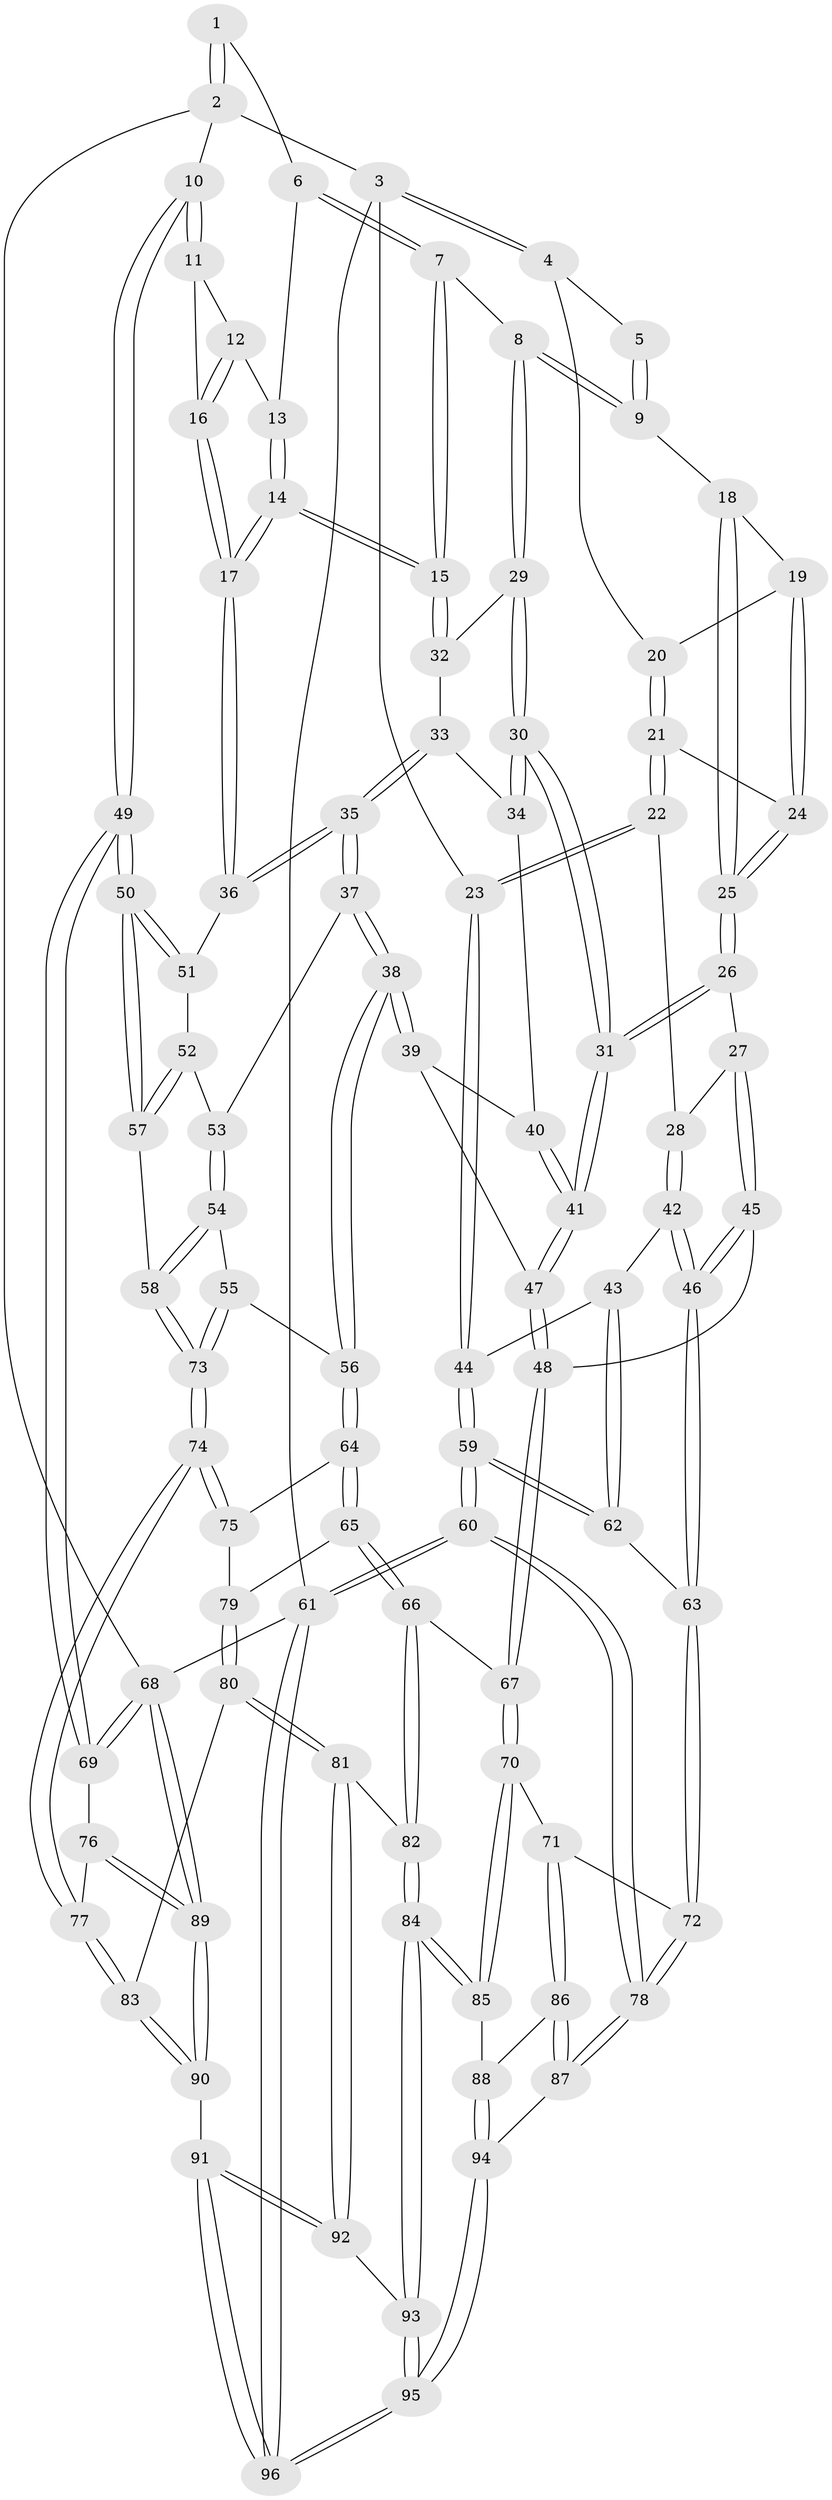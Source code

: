 // Generated by graph-tools (version 1.1) at 2025/27/03/15/25 16:27:56]
// undirected, 96 vertices, 237 edges
graph export_dot {
graph [start="1"]
  node [color=gray90,style=filled];
  1 [pos="+0.7608161203382097+0"];
  2 [pos="+1+0"];
  3 [pos="+0+0"];
  4 [pos="+0.25464941991845796+0"];
  5 [pos="+0.6455550339327525+0"];
  6 [pos="+0.7597460417043403+0"];
  7 [pos="+0.6682917220922986+0.1293900317360719"];
  8 [pos="+0.5340474319233056+0.14527830511680453"];
  9 [pos="+0.5293963494843748+0.14118196150625037"];
  10 [pos="+1+0.1293561585342945"];
  11 [pos="+0.9626529251218001+0.2096778254760936"];
  12 [pos="+0.8157689962262001+0"];
  13 [pos="+0.7853515479659262+0"];
  14 [pos="+0.7931907667575486+0.23830082338510516"];
  15 [pos="+0.7824217580868802+0.23245639234630655"];
  16 [pos="+0.8827457855088143+0.23976065714364753"];
  17 [pos="+0.8229905448274597+0.2673371795431788"];
  18 [pos="+0.4470829649156135+0.1233328511174726"];
  19 [pos="+0.38191576353669415+0.037321956456354596"];
  20 [pos="+0.2816545148955845+0"];
  21 [pos="+0.2519283923416868+0.18248766478535414"];
  22 [pos="+0.10750584991579538+0.21448222911564535"];
  23 [pos="+0+0.1207691160683909"];
  24 [pos="+0.2691192041644899+0.18594422402932642"];
  25 [pos="+0.3572811784582721+0.2448709214113045"];
  26 [pos="+0.35772072045485664+0.2516437668950958"];
  27 [pos="+0.24626531855869227+0.32336559718125496"];
  28 [pos="+0.17475023859584568+0.2809009801927319"];
  29 [pos="+0.551490935957591+0.2498633054377158"];
  30 [pos="+0.4975488962608571+0.33619277627989597"];
  31 [pos="+0.4552574568662986+0.3961977679028732"];
  32 [pos="+0.5636109511316137+0.25392003018578113"];
  33 [pos="+0.6387576636833846+0.3203166749740934"];
  34 [pos="+0.6241622814955431+0.3391620159524044"];
  35 [pos="+0.7690790062989066+0.3363853684830034"];
  36 [pos="+0.8193232502382524+0.27938384935953486"];
  37 [pos="+0.7374508608512764+0.40858312323890483"];
  38 [pos="+0.6637187210274029+0.485294213124245"];
  39 [pos="+0.6209905165834368+0.469793944674344"];
  40 [pos="+0.6220444160094064+0.3437212152552404"];
  41 [pos="+0.45478232097708676+0.4242967674502624"];
  42 [pos="+0.16854654181729034+0.47617677753812976"];
  43 [pos="+0.04585224054005041+0.4091212300461818"];
  44 [pos="+0+0.2297273524535076"];
  45 [pos="+0.2844555678635251+0.488068344530049"];
  46 [pos="+0.2256061306199437+0.5234252541611037"];
  47 [pos="+0.4541145393609276+0.43329332361104006"];
  48 [pos="+0.42015514398671017+0.47133430597233184"];
  49 [pos="+1+0.5198909678581838"];
  50 [pos="+1+0.5233353278546949"];
  51 [pos="+0.8532702363830896+0.3347051373607555"];
  52 [pos="+0.9082780964549958+0.46732466923498966"];
  53 [pos="+0.8243837030504104+0.4883513707849625"];
  54 [pos="+0.8221261246825761+0.514067431027434"];
  55 [pos="+0.7049887559115116+0.5851162217822589"];
  56 [pos="+0.6867954225906207+0.579685779026887"];
  57 [pos="+1+0.5505194307614596"];
  58 [pos="+0.9041239102430603+0.6232340059980279"];
  59 [pos="+0+0.7373640330160568"];
  60 [pos="+0+1"];
  61 [pos="+0+1"];
  62 [pos="+0.04578315572167273+0.6309406716049882"];
  63 [pos="+0.19811607736216902+0.5976770921984111"];
  64 [pos="+0.6527426346451188+0.623023037425792"];
  65 [pos="+0.5981430329349328+0.6703632988095277"];
  66 [pos="+0.5310540466946246+0.6913638422823696"];
  67 [pos="+0.46831610903379106+0.636844976176169"];
  68 [pos="+1+1"];
  69 [pos="+1+0.7656511828426369"];
  70 [pos="+0.29989183763639815+0.7237698616287103"];
  71 [pos="+0.2982025972446245+0.723541347512085"];
  72 [pos="+0.20617479020062313+0.6174160238557853"];
  73 [pos="+0.8627351770261167+0.669691031717113"];
  74 [pos="+0.8600025769316147+0.7395090120768528"];
  75 [pos="+0.7293639095393049+0.7256445576440087"];
  76 [pos="+0.8951167512330428+0.7727921010046027"];
  77 [pos="+0.863101819214131+0.7559417079079693"];
  78 [pos="+0.07688907817358419+0.9122452943768179"];
  79 [pos="+0.6777060180132068+0.7638962723728306"];
  80 [pos="+0.6953557773435592+0.8370477595496831"];
  81 [pos="+0.6809142662688771+0.857689509024435"];
  82 [pos="+0.5154532420474289+0.7844671621266448"];
  83 [pos="+0.8431938867329615+0.780907490666998"];
  84 [pos="+0.46803621892265046+0.8490251800349314"];
  85 [pos="+0.42167172083666504+0.8421271067742496"];
  86 [pos="+0.26231089969637666+0.7864363583061404"];
  87 [pos="+0.16935746525921289+0.8709440938636397"];
  88 [pos="+0.3341341255075608+0.8921781234986446"];
  89 [pos="+1+1"];
  90 [pos="+0.7997808269372928+1"];
  91 [pos="+0.7175556319195872+1"];
  92 [pos="+0.6763312285095843+1"];
  93 [pos="+0.4781816382740632+0.8839329532085475"];
  94 [pos="+0.32610319174322305+0.9021852696137543"];
  95 [pos="+0.31080461116149666+1"];
  96 [pos="+0.2595328308887316+1"];
  1 -- 2;
  1 -- 2;
  1 -- 6;
  2 -- 3;
  2 -- 10;
  2 -- 68;
  3 -- 4;
  3 -- 4;
  3 -- 23;
  3 -- 61;
  4 -- 5;
  4 -- 20;
  5 -- 9;
  5 -- 9;
  6 -- 7;
  6 -- 7;
  6 -- 13;
  7 -- 8;
  7 -- 15;
  7 -- 15;
  8 -- 9;
  8 -- 9;
  8 -- 29;
  8 -- 29;
  9 -- 18;
  10 -- 11;
  10 -- 11;
  10 -- 49;
  10 -- 49;
  11 -- 12;
  11 -- 16;
  12 -- 13;
  12 -- 16;
  12 -- 16;
  13 -- 14;
  13 -- 14;
  14 -- 15;
  14 -- 15;
  14 -- 17;
  14 -- 17;
  15 -- 32;
  15 -- 32;
  16 -- 17;
  16 -- 17;
  17 -- 36;
  17 -- 36;
  18 -- 19;
  18 -- 25;
  18 -- 25;
  19 -- 20;
  19 -- 24;
  19 -- 24;
  20 -- 21;
  20 -- 21;
  21 -- 22;
  21 -- 22;
  21 -- 24;
  22 -- 23;
  22 -- 23;
  22 -- 28;
  23 -- 44;
  23 -- 44;
  24 -- 25;
  24 -- 25;
  25 -- 26;
  25 -- 26;
  26 -- 27;
  26 -- 31;
  26 -- 31;
  27 -- 28;
  27 -- 45;
  27 -- 45;
  28 -- 42;
  28 -- 42;
  29 -- 30;
  29 -- 30;
  29 -- 32;
  30 -- 31;
  30 -- 31;
  30 -- 34;
  30 -- 34;
  31 -- 41;
  31 -- 41;
  32 -- 33;
  33 -- 34;
  33 -- 35;
  33 -- 35;
  34 -- 40;
  35 -- 36;
  35 -- 36;
  35 -- 37;
  35 -- 37;
  36 -- 51;
  37 -- 38;
  37 -- 38;
  37 -- 53;
  38 -- 39;
  38 -- 39;
  38 -- 56;
  38 -- 56;
  39 -- 40;
  39 -- 47;
  40 -- 41;
  40 -- 41;
  41 -- 47;
  41 -- 47;
  42 -- 43;
  42 -- 46;
  42 -- 46;
  43 -- 44;
  43 -- 62;
  43 -- 62;
  44 -- 59;
  44 -- 59;
  45 -- 46;
  45 -- 46;
  45 -- 48;
  46 -- 63;
  46 -- 63;
  47 -- 48;
  47 -- 48;
  48 -- 67;
  48 -- 67;
  49 -- 50;
  49 -- 50;
  49 -- 69;
  49 -- 69;
  50 -- 51;
  50 -- 51;
  50 -- 57;
  50 -- 57;
  51 -- 52;
  52 -- 53;
  52 -- 57;
  52 -- 57;
  53 -- 54;
  53 -- 54;
  54 -- 55;
  54 -- 58;
  54 -- 58;
  55 -- 56;
  55 -- 73;
  55 -- 73;
  56 -- 64;
  56 -- 64;
  57 -- 58;
  58 -- 73;
  58 -- 73;
  59 -- 60;
  59 -- 60;
  59 -- 62;
  59 -- 62;
  60 -- 61;
  60 -- 61;
  60 -- 78;
  60 -- 78;
  61 -- 96;
  61 -- 96;
  61 -- 68;
  62 -- 63;
  63 -- 72;
  63 -- 72;
  64 -- 65;
  64 -- 65;
  64 -- 75;
  65 -- 66;
  65 -- 66;
  65 -- 79;
  66 -- 67;
  66 -- 82;
  66 -- 82;
  67 -- 70;
  67 -- 70;
  68 -- 69;
  68 -- 69;
  68 -- 89;
  68 -- 89;
  69 -- 76;
  70 -- 71;
  70 -- 85;
  70 -- 85;
  71 -- 72;
  71 -- 86;
  71 -- 86;
  72 -- 78;
  72 -- 78;
  73 -- 74;
  73 -- 74;
  74 -- 75;
  74 -- 75;
  74 -- 77;
  74 -- 77;
  75 -- 79;
  76 -- 77;
  76 -- 89;
  76 -- 89;
  77 -- 83;
  77 -- 83;
  78 -- 87;
  78 -- 87;
  79 -- 80;
  79 -- 80;
  80 -- 81;
  80 -- 81;
  80 -- 83;
  81 -- 82;
  81 -- 92;
  81 -- 92;
  82 -- 84;
  82 -- 84;
  83 -- 90;
  83 -- 90;
  84 -- 85;
  84 -- 85;
  84 -- 93;
  84 -- 93;
  85 -- 88;
  86 -- 87;
  86 -- 87;
  86 -- 88;
  87 -- 94;
  88 -- 94;
  88 -- 94;
  89 -- 90;
  89 -- 90;
  90 -- 91;
  91 -- 92;
  91 -- 92;
  91 -- 96;
  91 -- 96;
  92 -- 93;
  93 -- 95;
  93 -- 95;
  94 -- 95;
  94 -- 95;
  95 -- 96;
  95 -- 96;
}

